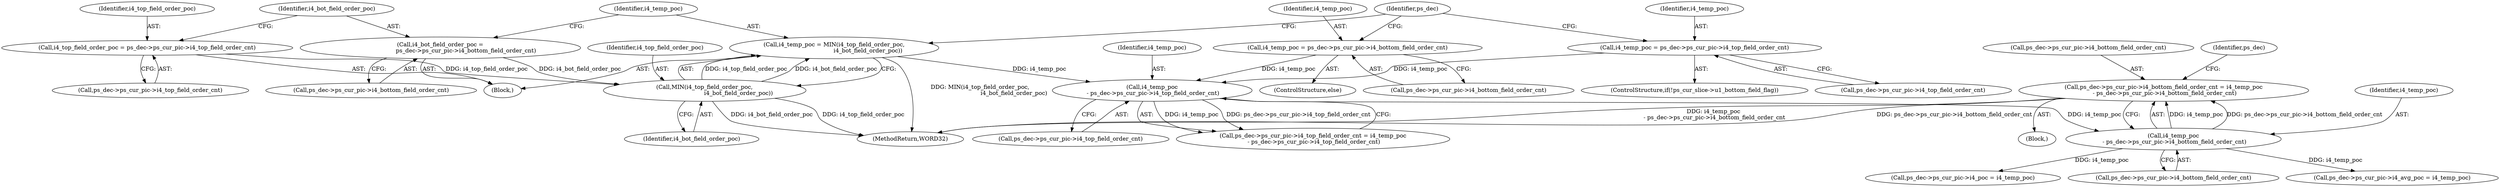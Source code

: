 digraph "0_Android_0b23c81c3dd9ec38f7e6806a3955fed1925541a0_2@integer" {
"1001367" [label="(Call,ps_dec->ps_cur_pic->i4_bottom_field_order_cnt = i4_temp_poc\n - ps_dec->ps_cur_pic->i4_bottom_field_order_cnt)"];
"1001373" [label="(Call,i4_temp_poc\n - ps_dec->ps_cur_pic->i4_bottom_field_order_cnt)"];
"1001360" [label="(Call,i4_temp_poc\n - ps_dec->ps_cur_pic->i4_top_field_order_cnt)"];
"1001328" [label="(Call,i4_temp_poc = MIN(i4_top_field_order_poc,\n                                     i4_bot_field_order_poc))"];
"1001330" [label="(Call,MIN(i4_top_field_order_poc,\n                                     i4_bot_field_order_poc))"];
"1001314" [label="(Call,i4_top_field_order_poc = ps_dec->ps_cur_pic->i4_top_field_order_cnt)"];
"1001321" [label="(Call,i4_bot_field_order_poc =\n                            ps_dec->ps_cur_pic->i4_bottom_field_order_cnt)"];
"1001347" [label="(Call,i4_temp_poc = ps_dec->ps_cur_pic->i4_bottom_field_order_cnt)"];
"1001339" [label="(Call,i4_temp_poc = ps_dec->ps_cur_pic->i4_top_field_order_cnt)"];
"1002589" [label="(MethodReturn,WORD32)"];
"1001330" [label="(Call,MIN(i4_top_field_order_poc,\n                                     i4_bot_field_order_poc))"];
"1001346" [label="(ControlStructure,else)"];
"1001341" [label="(Call,ps_dec->ps_cur_pic->i4_top_field_order_cnt)"];
"1001323" [label="(Call,ps_dec->ps_cur_pic->i4_bottom_field_order_cnt)"];
"1001334" [label="(ControlStructure,if(!ps_cur_slice->u1_bottom_field_flag))"];
"1001313" [label="(Block,)"];
"1001329" [label="(Identifier,i4_temp_poc)"];
"1001322" [label="(Identifier,i4_bot_field_order_poc)"];
"1001362" [label="(Call,ps_dec->ps_cur_pic->i4_top_field_order_cnt)"];
"1001339" [label="(Call,i4_temp_poc = ps_dec->ps_cur_pic->i4_top_field_order_cnt)"];
"1001380" [label="(Call,ps_dec->ps_cur_pic->i4_poc = i4_temp_poc)"];
"1001304" [label="(Block,)"];
"1001321" [label="(Call,i4_bot_field_order_poc =\n                            ps_dec->ps_cur_pic->i4_bottom_field_order_cnt)"];
"1001361" [label="(Identifier,i4_temp_poc)"];
"1001357" [label="(Identifier,ps_dec)"];
"1001373" [label="(Call,i4_temp_poc\n - ps_dec->ps_cur_pic->i4_bottom_field_order_cnt)"];
"1001314" [label="(Call,i4_top_field_order_poc = ps_dec->ps_cur_pic->i4_top_field_order_cnt)"];
"1001332" [label="(Identifier,i4_bot_field_order_poc)"];
"1001328" [label="(Call,i4_temp_poc = MIN(i4_top_field_order_poc,\n                                     i4_bot_field_order_poc))"];
"1001383" [label="(Identifier,ps_dec)"];
"1001347" [label="(Call,i4_temp_poc = ps_dec->ps_cur_pic->i4_bottom_field_order_cnt)"];
"1001360" [label="(Call,i4_temp_poc\n - ps_dec->ps_cur_pic->i4_top_field_order_cnt)"];
"1001375" [label="(Call,ps_dec->ps_cur_pic->i4_bottom_field_order_cnt)"];
"1001374" [label="(Identifier,i4_temp_poc)"];
"1001349" [label="(Call,ps_dec->ps_cur_pic->i4_bottom_field_order_cnt)"];
"1001348" [label="(Identifier,i4_temp_poc)"];
"1001368" [label="(Call,ps_dec->ps_cur_pic->i4_bottom_field_order_cnt)"];
"1001316" [label="(Call,ps_dec->ps_cur_pic->i4_top_field_order_cnt)"];
"1001331" [label="(Identifier,i4_top_field_order_poc)"];
"1001354" [label="(Call,ps_dec->ps_cur_pic->i4_top_field_order_cnt = i4_temp_poc\n - ps_dec->ps_cur_pic->i4_top_field_order_cnt)"];
"1001315" [label="(Identifier,i4_top_field_order_poc)"];
"1001340" [label="(Identifier,i4_temp_poc)"];
"1001367" [label="(Call,ps_dec->ps_cur_pic->i4_bottom_field_order_cnt = i4_temp_poc\n - ps_dec->ps_cur_pic->i4_bottom_field_order_cnt)"];
"1001387" [label="(Call,ps_dec->ps_cur_pic->i4_avg_poc = i4_temp_poc)"];
"1001367" -> "1001304"  [label="AST: "];
"1001367" -> "1001373"  [label="CFG: "];
"1001368" -> "1001367"  [label="AST: "];
"1001373" -> "1001367"  [label="AST: "];
"1001383" -> "1001367"  [label="CFG: "];
"1001367" -> "1002589"  [label="DDG: i4_temp_poc\n - ps_dec->ps_cur_pic->i4_bottom_field_order_cnt"];
"1001367" -> "1002589"  [label="DDG: ps_dec->ps_cur_pic->i4_bottom_field_order_cnt"];
"1001373" -> "1001367"  [label="DDG: i4_temp_poc"];
"1001373" -> "1001367"  [label="DDG: ps_dec->ps_cur_pic->i4_bottom_field_order_cnt"];
"1001373" -> "1001375"  [label="CFG: "];
"1001374" -> "1001373"  [label="AST: "];
"1001375" -> "1001373"  [label="AST: "];
"1001360" -> "1001373"  [label="DDG: i4_temp_poc"];
"1001373" -> "1001380"  [label="DDG: i4_temp_poc"];
"1001373" -> "1001387"  [label="DDG: i4_temp_poc"];
"1001360" -> "1001354"  [label="AST: "];
"1001360" -> "1001362"  [label="CFG: "];
"1001361" -> "1001360"  [label="AST: "];
"1001362" -> "1001360"  [label="AST: "];
"1001354" -> "1001360"  [label="CFG: "];
"1001360" -> "1001354"  [label="DDG: i4_temp_poc"];
"1001360" -> "1001354"  [label="DDG: ps_dec->ps_cur_pic->i4_top_field_order_cnt"];
"1001328" -> "1001360"  [label="DDG: i4_temp_poc"];
"1001347" -> "1001360"  [label="DDG: i4_temp_poc"];
"1001339" -> "1001360"  [label="DDG: i4_temp_poc"];
"1001328" -> "1001313"  [label="AST: "];
"1001328" -> "1001330"  [label="CFG: "];
"1001329" -> "1001328"  [label="AST: "];
"1001330" -> "1001328"  [label="AST: "];
"1001357" -> "1001328"  [label="CFG: "];
"1001328" -> "1002589"  [label="DDG: MIN(i4_top_field_order_poc,\n                                     i4_bot_field_order_poc)"];
"1001330" -> "1001328"  [label="DDG: i4_top_field_order_poc"];
"1001330" -> "1001328"  [label="DDG: i4_bot_field_order_poc"];
"1001330" -> "1001332"  [label="CFG: "];
"1001331" -> "1001330"  [label="AST: "];
"1001332" -> "1001330"  [label="AST: "];
"1001330" -> "1002589"  [label="DDG: i4_bot_field_order_poc"];
"1001330" -> "1002589"  [label="DDG: i4_top_field_order_poc"];
"1001314" -> "1001330"  [label="DDG: i4_top_field_order_poc"];
"1001321" -> "1001330"  [label="DDG: i4_bot_field_order_poc"];
"1001314" -> "1001313"  [label="AST: "];
"1001314" -> "1001316"  [label="CFG: "];
"1001315" -> "1001314"  [label="AST: "];
"1001316" -> "1001314"  [label="AST: "];
"1001322" -> "1001314"  [label="CFG: "];
"1001321" -> "1001313"  [label="AST: "];
"1001321" -> "1001323"  [label="CFG: "];
"1001322" -> "1001321"  [label="AST: "];
"1001323" -> "1001321"  [label="AST: "];
"1001329" -> "1001321"  [label="CFG: "];
"1001347" -> "1001346"  [label="AST: "];
"1001347" -> "1001349"  [label="CFG: "];
"1001348" -> "1001347"  [label="AST: "];
"1001349" -> "1001347"  [label="AST: "];
"1001357" -> "1001347"  [label="CFG: "];
"1001339" -> "1001334"  [label="AST: "];
"1001339" -> "1001341"  [label="CFG: "];
"1001340" -> "1001339"  [label="AST: "];
"1001341" -> "1001339"  [label="AST: "];
"1001357" -> "1001339"  [label="CFG: "];
}
